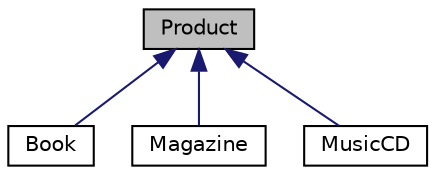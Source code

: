 digraph "Product"
{
  edge [fontname="Helvetica",fontsize="10",labelfontname="Helvetica",labelfontsize="10"];
  node [fontname="Helvetica",fontsize="10",shape=record];
  Node1 [label="Product",height=0.2,width=0.4,color="black", fillcolor="grey75", style="filled", fontcolor="black"];
  Node1 -> Node2 [dir="back",color="midnightblue",fontsize="10",style="solid",fontname="Helvetica"];
  Node2 [label="Book",height=0.2,width=0.4,color="black", fillcolor="white", style="filled",URL="$classBook.html"];
  Node1 -> Node3 [dir="back",color="midnightblue",fontsize="10",style="solid",fontname="Helvetica"];
  Node3 [label="Magazine",height=0.2,width=0.4,color="black", fillcolor="white", style="filled",URL="$classMagazine.html"];
  Node1 -> Node4 [dir="back",color="midnightblue",fontsize="10",style="solid",fontname="Helvetica"];
  Node4 [label="MusicCD",height=0.2,width=0.4,color="black", fillcolor="white", style="filled",URL="$classMusicCD.html"];
}
